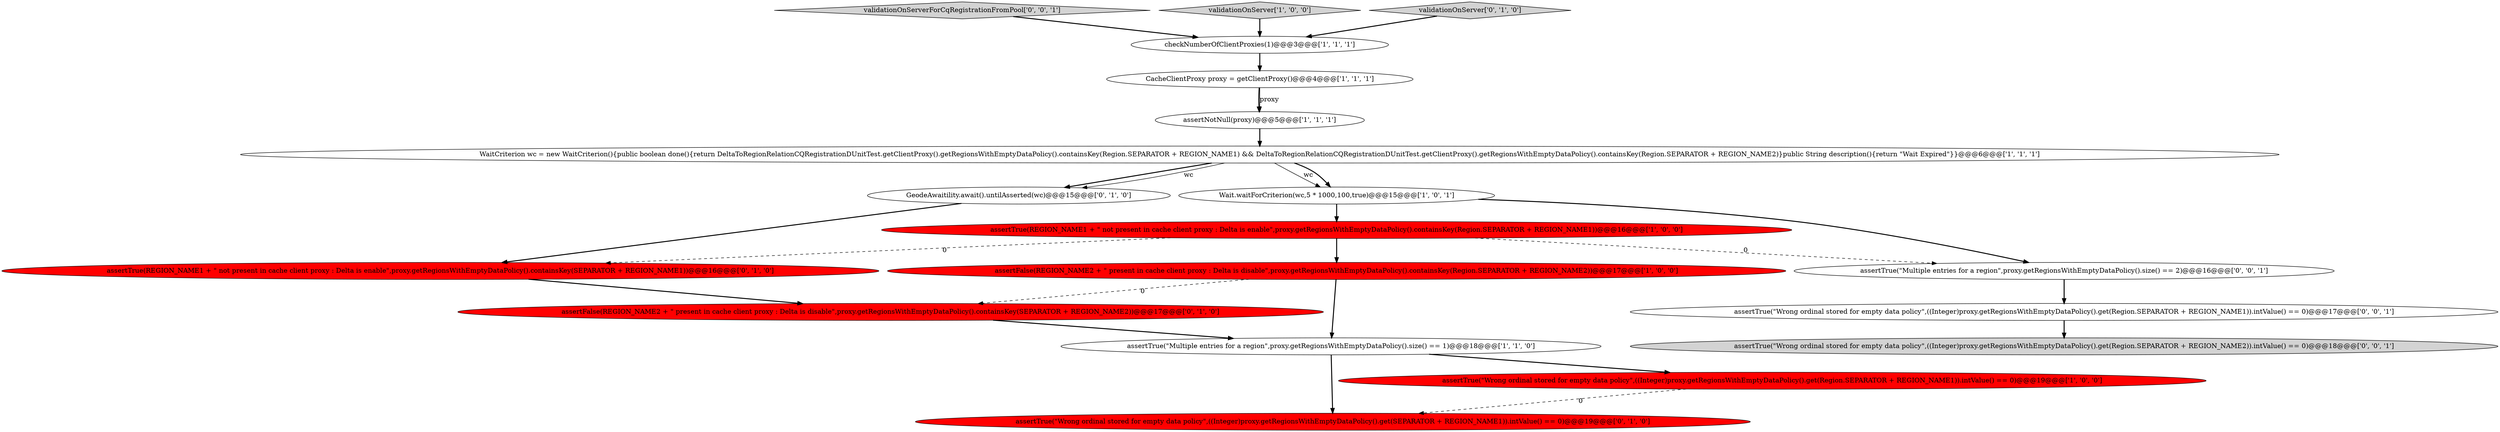 digraph {
4 [style = filled, label = "WaitCriterion wc = new WaitCriterion(){public boolean done(){return DeltaToRegionRelationCQRegistrationDUnitTest.getClientProxy().getRegionsWithEmptyDataPolicy().containsKey(Region.SEPARATOR + REGION_NAME1) && DeltaToRegionRelationCQRegistrationDUnitTest.getClientProxy().getRegionsWithEmptyDataPolicy().containsKey(Region.SEPARATOR + REGION_NAME2)}public String description(){return \"Wait Expired\"}}@@@6@@@['1', '1', '1']", fillcolor = white, shape = ellipse image = "AAA0AAABBB1BBB"];
1 [style = filled, label = "assertTrue(\"Multiple entries for a region\",proxy.getRegionsWithEmptyDataPolicy().size() == 1)@@@18@@@['1', '1', '0']", fillcolor = white, shape = ellipse image = "AAA0AAABBB1BBB"];
2 [style = filled, label = "checkNumberOfClientProxies(1)@@@3@@@['1', '1', '1']", fillcolor = white, shape = ellipse image = "AAA0AAABBB1BBB"];
15 [style = filled, label = "assertTrue(\"Multiple entries for a region\",proxy.getRegionsWithEmptyDataPolicy().size() == 2)@@@16@@@['0', '0', '1']", fillcolor = white, shape = ellipse image = "AAA0AAABBB3BBB"];
16 [style = filled, label = "validationOnServerForCqRegistrationFromPool['0', '0', '1']", fillcolor = lightgray, shape = diamond image = "AAA0AAABBB3BBB"];
12 [style = filled, label = "assertTrue(\"Wrong ordinal stored for empty data policy\",((Integer)proxy.getRegionsWithEmptyDataPolicy().get(SEPARATOR + REGION_NAME1)).intValue() == 0)@@@19@@@['0', '1', '0']", fillcolor = red, shape = ellipse image = "AAA1AAABBB2BBB"];
9 [style = filled, label = "assertTrue(\"Wrong ordinal stored for empty data policy\",((Integer)proxy.getRegionsWithEmptyDataPolicy().get(Region.SEPARATOR + REGION_NAME1)).intValue() == 0)@@@19@@@['1', '0', '0']", fillcolor = red, shape = ellipse image = "AAA1AAABBB1BBB"];
0 [style = filled, label = "CacheClientProxy proxy = getClientProxy()@@@4@@@['1', '1', '1']", fillcolor = white, shape = ellipse image = "AAA0AAABBB1BBB"];
10 [style = filled, label = "GeodeAwaitility.await().untilAsserted(wc)@@@15@@@['0', '1', '0']", fillcolor = white, shape = ellipse image = "AAA0AAABBB2BBB"];
14 [style = filled, label = "assertFalse(REGION_NAME2 + \" present in cache client proxy : Delta is disable\",proxy.getRegionsWithEmptyDataPolicy().containsKey(SEPARATOR + REGION_NAME2))@@@17@@@['0', '1', '0']", fillcolor = red, shape = ellipse image = "AAA1AAABBB2BBB"];
7 [style = filled, label = "validationOnServer['1', '0', '0']", fillcolor = lightgray, shape = diamond image = "AAA0AAABBB1BBB"];
13 [style = filled, label = "validationOnServer['0', '1', '0']", fillcolor = lightgray, shape = diamond image = "AAA0AAABBB2BBB"];
11 [style = filled, label = "assertTrue(REGION_NAME1 + \" not present in cache client proxy : Delta is enable\",proxy.getRegionsWithEmptyDataPolicy().containsKey(SEPARATOR + REGION_NAME1))@@@16@@@['0', '1', '0']", fillcolor = red, shape = ellipse image = "AAA1AAABBB2BBB"];
17 [style = filled, label = "assertTrue(\"Wrong ordinal stored for empty data policy\",((Integer)proxy.getRegionsWithEmptyDataPolicy().get(Region.SEPARATOR + REGION_NAME1)).intValue() == 0)@@@17@@@['0', '0', '1']", fillcolor = white, shape = ellipse image = "AAA0AAABBB3BBB"];
8 [style = filled, label = "Wait.waitForCriterion(wc,5 * 1000,100,true)@@@15@@@['1', '0', '1']", fillcolor = white, shape = ellipse image = "AAA0AAABBB1BBB"];
18 [style = filled, label = "assertTrue(\"Wrong ordinal stored for empty data policy\",((Integer)proxy.getRegionsWithEmptyDataPolicy().get(Region.SEPARATOR + REGION_NAME2)).intValue() == 0)@@@18@@@['0', '0', '1']", fillcolor = lightgray, shape = ellipse image = "AAA0AAABBB3BBB"];
5 [style = filled, label = "assertTrue(REGION_NAME1 + \" not present in cache client proxy : Delta is enable\",proxy.getRegionsWithEmptyDataPolicy().containsKey(Region.SEPARATOR + REGION_NAME1))@@@16@@@['1', '0', '0']", fillcolor = red, shape = ellipse image = "AAA1AAABBB1BBB"];
3 [style = filled, label = "assertNotNull(proxy)@@@5@@@['1', '1', '1']", fillcolor = white, shape = ellipse image = "AAA0AAABBB1BBB"];
6 [style = filled, label = "assertFalse(REGION_NAME2 + \" present in cache client proxy : Delta is disable\",proxy.getRegionsWithEmptyDataPolicy().containsKey(Region.SEPARATOR + REGION_NAME2))@@@17@@@['1', '0', '0']", fillcolor = red, shape = ellipse image = "AAA1AAABBB1BBB"];
0->3 [style = bold, label=""];
4->10 [style = bold, label=""];
8->15 [style = bold, label=""];
11->14 [style = bold, label=""];
6->14 [style = dashed, label="0"];
16->2 [style = bold, label=""];
3->4 [style = bold, label=""];
1->9 [style = bold, label=""];
14->1 [style = bold, label=""];
6->1 [style = bold, label=""];
15->17 [style = bold, label=""];
2->0 [style = bold, label=""];
4->8 [style = solid, label="wc"];
5->6 [style = bold, label=""];
8->5 [style = bold, label=""];
5->11 [style = dashed, label="0"];
7->2 [style = bold, label=""];
1->12 [style = bold, label=""];
4->8 [style = bold, label=""];
9->12 [style = dashed, label="0"];
5->15 [style = dashed, label="0"];
4->10 [style = solid, label="wc"];
17->18 [style = bold, label=""];
0->3 [style = solid, label="proxy"];
13->2 [style = bold, label=""];
10->11 [style = bold, label=""];
}
